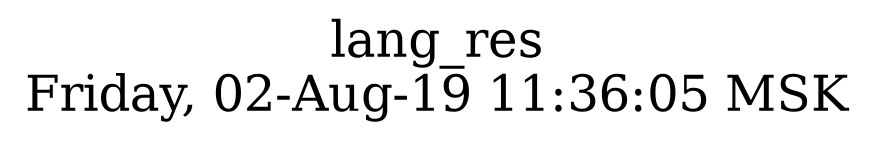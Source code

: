 digraph G {
graph [
  fontsize="24";
  label="lang_res\nFriday, 02-Aug-19 11:36:05 MSK";
  nojustify=true;
  ordering=out;
  rankdir=LR;
  size="30";
];
}
